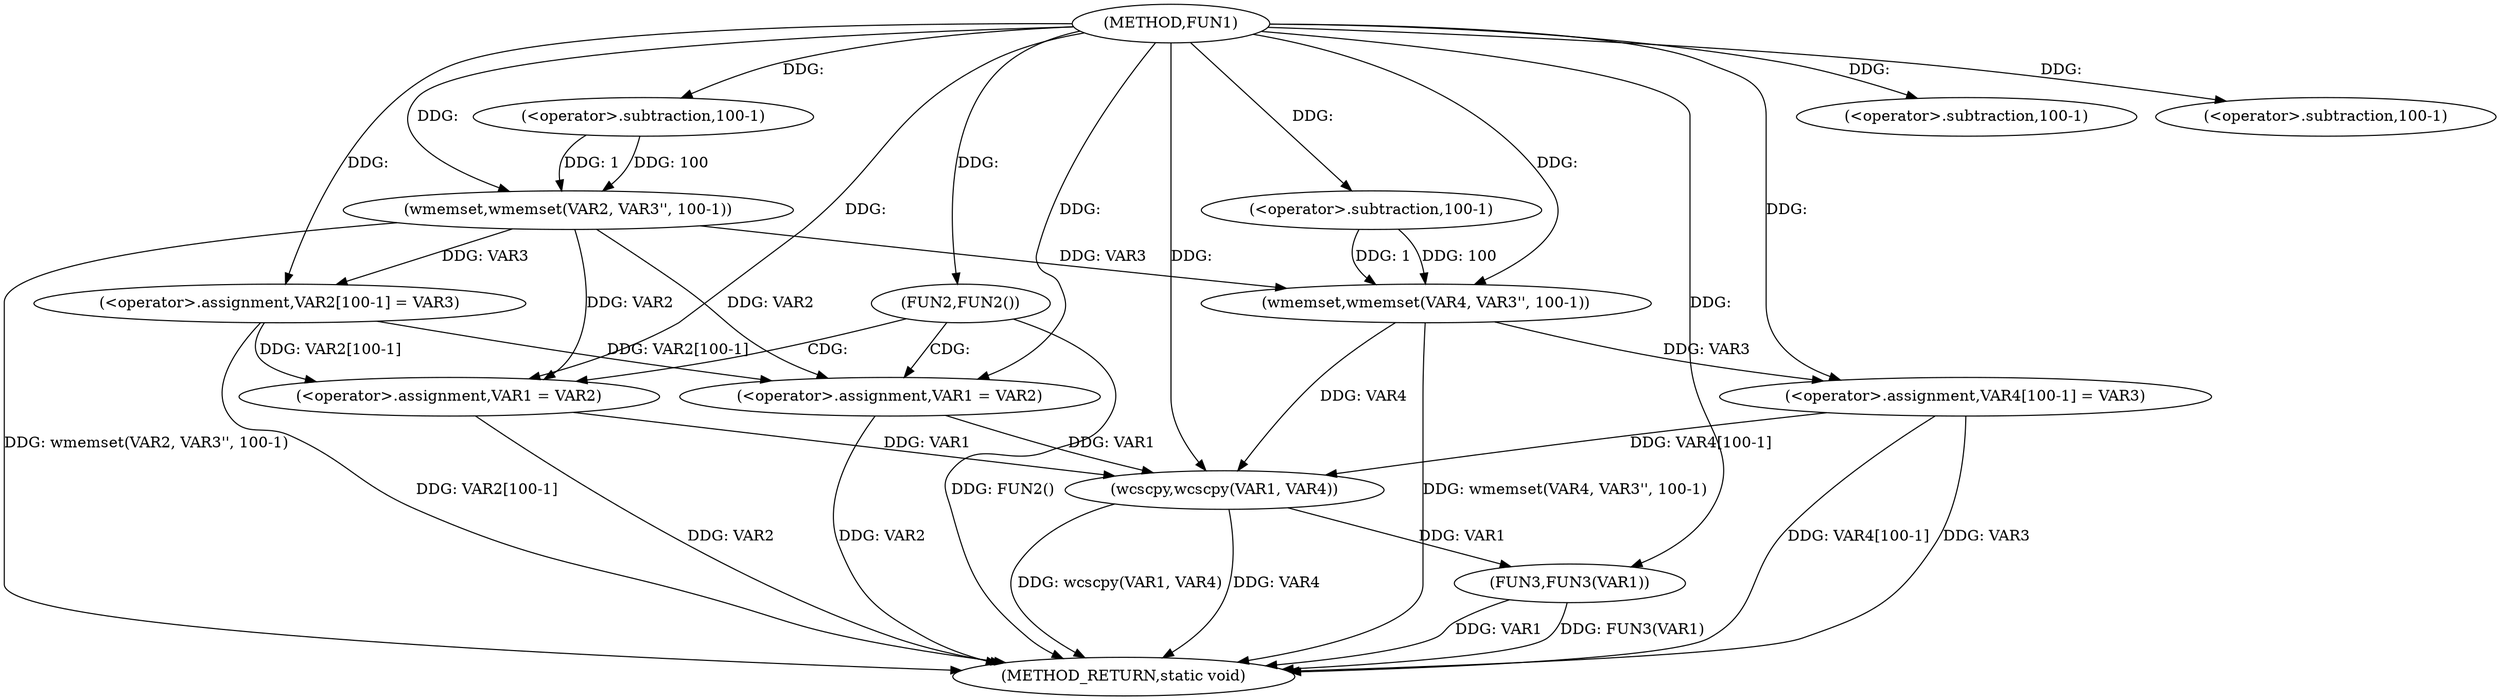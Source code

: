 digraph FUN1 {  
"1000100" [label = "(METHOD,FUN1)" ]
"1000148" [label = "(METHOD_RETURN,static void)" ]
"1000104" [label = "(wmemset,wmemset(VAR2, VAR3'', 100-1))" ]
"1000107" [label = "(<operator>.subtraction,100-1)" ]
"1000110" [label = "(<operator>.assignment,VAR2[100-1] = VAR3)" ]
"1000113" [label = "(<operator>.subtraction,100-1)" ]
"1000118" [label = "(FUN2,FUN2())" ]
"1000120" [label = "(<operator>.assignment,VAR1 = VAR2)" ]
"1000125" [label = "(<operator>.assignment,VAR1 = VAR2)" ]
"1000130" [label = "(wmemset,wmemset(VAR4, VAR3'', 100-1))" ]
"1000133" [label = "(<operator>.subtraction,100-1)" ]
"1000136" [label = "(<operator>.assignment,VAR4[100-1] = VAR3)" ]
"1000139" [label = "(<operator>.subtraction,100-1)" ]
"1000143" [label = "(wcscpy,wcscpy(VAR1, VAR4))" ]
"1000146" [label = "(FUN3,FUN3(VAR1))" ]
  "1000130" -> "1000148"  [ label = "DDG: wmemset(VAR4, VAR3'', 100-1)"] 
  "1000136" -> "1000148"  [ label = "DDG: VAR3"] 
  "1000104" -> "1000148"  [ label = "DDG: wmemset(VAR2, VAR3'', 100-1)"] 
  "1000125" -> "1000148"  [ label = "DDG: VAR2"] 
  "1000118" -> "1000148"  [ label = "DDG: FUN2()"] 
  "1000146" -> "1000148"  [ label = "DDG: FUN3(VAR1)"] 
  "1000136" -> "1000148"  [ label = "DDG: VAR4[100-1]"] 
  "1000143" -> "1000148"  [ label = "DDG: wcscpy(VAR1, VAR4)"] 
  "1000120" -> "1000148"  [ label = "DDG: VAR2"] 
  "1000143" -> "1000148"  [ label = "DDG: VAR4"] 
  "1000146" -> "1000148"  [ label = "DDG: VAR1"] 
  "1000110" -> "1000148"  [ label = "DDG: VAR2[100-1]"] 
  "1000100" -> "1000104"  [ label = "DDG: "] 
  "1000107" -> "1000104"  [ label = "DDG: 100"] 
  "1000107" -> "1000104"  [ label = "DDG: 1"] 
  "1000100" -> "1000107"  [ label = "DDG: "] 
  "1000104" -> "1000110"  [ label = "DDG: VAR3"] 
  "1000100" -> "1000110"  [ label = "DDG: "] 
  "1000100" -> "1000113"  [ label = "DDG: "] 
  "1000100" -> "1000118"  [ label = "DDG: "] 
  "1000104" -> "1000120"  [ label = "DDG: VAR2"] 
  "1000110" -> "1000120"  [ label = "DDG: VAR2[100-1]"] 
  "1000100" -> "1000120"  [ label = "DDG: "] 
  "1000104" -> "1000125"  [ label = "DDG: VAR2"] 
  "1000110" -> "1000125"  [ label = "DDG: VAR2[100-1]"] 
  "1000100" -> "1000125"  [ label = "DDG: "] 
  "1000100" -> "1000130"  [ label = "DDG: "] 
  "1000104" -> "1000130"  [ label = "DDG: VAR3"] 
  "1000133" -> "1000130"  [ label = "DDG: 100"] 
  "1000133" -> "1000130"  [ label = "DDG: 1"] 
  "1000100" -> "1000133"  [ label = "DDG: "] 
  "1000130" -> "1000136"  [ label = "DDG: VAR3"] 
  "1000100" -> "1000136"  [ label = "DDG: "] 
  "1000100" -> "1000139"  [ label = "DDG: "] 
  "1000125" -> "1000143"  [ label = "DDG: VAR1"] 
  "1000120" -> "1000143"  [ label = "DDG: VAR1"] 
  "1000100" -> "1000143"  [ label = "DDG: "] 
  "1000136" -> "1000143"  [ label = "DDG: VAR4[100-1]"] 
  "1000130" -> "1000143"  [ label = "DDG: VAR4"] 
  "1000143" -> "1000146"  [ label = "DDG: VAR1"] 
  "1000100" -> "1000146"  [ label = "DDG: "] 
  "1000118" -> "1000120"  [ label = "CDG: "] 
  "1000118" -> "1000125"  [ label = "CDG: "] 
}
